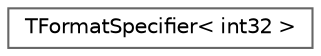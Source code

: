 digraph "Graphical Class Hierarchy"
{
 // INTERACTIVE_SVG=YES
 // LATEX_PDF_SIZE
  bgcolor="transparent";
  edge [fontname=Helvetica,fontsize=10,labelfontname=Helvetica,labelfontsize=10];
  node [fontname=Helvetica,fontsize=10,shape=box,height=0.2,width=0.4];
  rankdir="LR";
  Node0 [id="Node000000",label="TFormatSpecifier\< int32 \>",height=0.2,width=0.4,color="grey40", fillcolor="white", style="filled",URL="$d0/dcf/structTFormatSpecifier_3_01int32_01_4.html",tooltip=" "];
}
